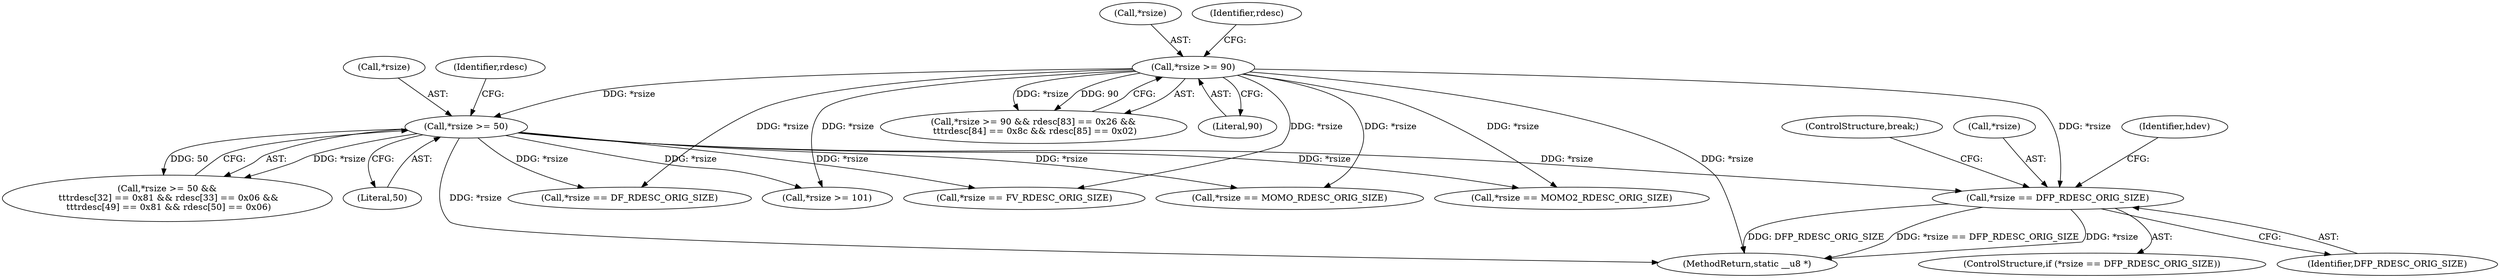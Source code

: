 digraph "0_linux_4ab25786c87eb20857bbb715c3ae34ec8fd6a214_1@pointer" {
"1000337" [label="(Call,*rsize == DFP_RDESC_ORIG_SIZE)"];
"1000124" [label="(Call,*rsize >= 90)"];
"1000175" [label="(Call,*rsize >= 50)"];
"1000174" [label="(Call,*rsize >= 50 &&\n \t\t\trdesc[32] == 0x81 && rdesc[33] == 0x06 &&\n \t\t\trdesc[49] == 0x81 && rdesc[50] == 0x06)"];
"1000353" [label="(ControlStructure,break;)"];
"1000125" [label="(Call,*rsize)"];
"1000182" [label="(Identifier,rdesc)"];
"1000357" [label="(Call,*rsize >= 101)"];
"1000338" [label="(Call,*rsize)"];
"1000299" [label="(Call,*rsize == MOMO2_RDESC_ORIG_SIZE)"];
"1000124" [label="(Call,*rsize >= 90)"];
"1000340" [label="(Identifier,DFP_RDESC_ORIG_SIZE)"];
"1000337" [label="(Call,*rsize == DFP_RDESC_ORIG_SIZE)"];
"1000131" [label="(Identifier,rdesc)"];
"1000411" [label="(MethodReturn,static __u8 *)"];
"1000280" [label="(Call,*rsize == MOMO_RDESC_ORIG_SIZE)"];
"1000123" [label="(Call,*rsize >= 90 && rdesc[83] == 0x26 &&\n \t\t\trdesc[84] == 0x8c && rdesc[85] == 0x02)"];
"1000127" [label="(Literal,90)"];
"1000336" [label="(ControlStructure,if (*rsize == DFP_RDESC_ORIG_SIZE))"];
"1000176" [label="(Call,*rsize)"];
"1000175" [label="(Call,*rsize >= 50)"];
"1000261" [label="(Call,*rsize == DF_RDESC_ORIG_SIZE)"];
"1000318" [label="(Call,*rsize == FV_RDESC_ORIG_SIZE)"];
"1000178" [label="(Literal,50)"];
"1000343" [label="(Identifier,hdev)"];
"1000337" -> "1000336"  [label="AST: "];
"1000337" -> "1000340"  [label="CFG: "];
"1000338" -> "1000337"  [label="AST: "];
"1000340" -> "1000337"  [label="AST: "];
"1000343" -> "1000337"  [label="CFG: "];
"1000353" -> "1000337"  [label="CFG: "];
"1000337" -> "1000411"  [label="DDG: *rsize"];
"1000337" -> "1000411"  [label="DDG: DFP_RDESC_ORIG_SIZE"];
"1000337" -> "1000411"  [label="DDG: *rsize == DFP_RDESC_ORIG_SIZE"];
"1000124" -> "1000337"  [label="DDG: *rsize"];
"1000175" -> "1000337"  [label="DDG: *rsize"];
"1000124" -> "1000123"  [label="AST: "];
"1000124" -> "1000127"  [label="CFG: "];
"1000125" -> "1000124"  [label="AST: "];
"1000127" -> "1000124"  [label="AST: "];
"1000131" -> "1000124"  [label="CFG: "];
"1000123" -> "1000124"  [label="CFG: "];
"1000124" -> "1000411"  [label="DDG: *rsize"];
"1000124" -> "1000123"  [label="DDG: *rsize"];
"1000124" -> "1000123"  [label="DDG: 90"];
"1000124" -> "1000175"  [label="DDG: *rsize"];
"1000124" -> "1000261"  [label="DDG: *rsize"];
"1000124" -> "1000280"  [label="DDG: *rsize"];
"1000124" -> "1000299"  [label="DDG: *rsize"];
"1000124" -> "1000318"  [label="DDG: *rsize"];
"1000124" -> "1000357"  [label="DDG: *rsize"];
"1000175" -> "1000174"  [label="AST: "];
"1000175" -> "1000178"  [label="CFG: "];
"1000176" -> "1000175"  [label="AST: "];
"1000178" -> "1000175"  [label="AST: "];
"1000182" -> "1000175"  [label="CFG: "];
"1000174" -> "1000175"  [label="CFG: "];
"1000175" -> "1000411"  [label="DDG: *rsize"];
"1000175" -> "1000174"  [label="DDG: *rsize"];
"1000175" -> "1000174"  [label="DDG: 50"];
"1000175" -> "1000261"  [label="DDG: *rsize"];
"1000175" -> "1000280"  [label="DDG: *rsize"];
"1000175" -> "1000299"  [label="DDG: *rsize"];
"1000175" -> "1000318"  [label="DDG: *rsize"];
"1000175" -> "1000357"  [label="DDG: *rsize"];
}

